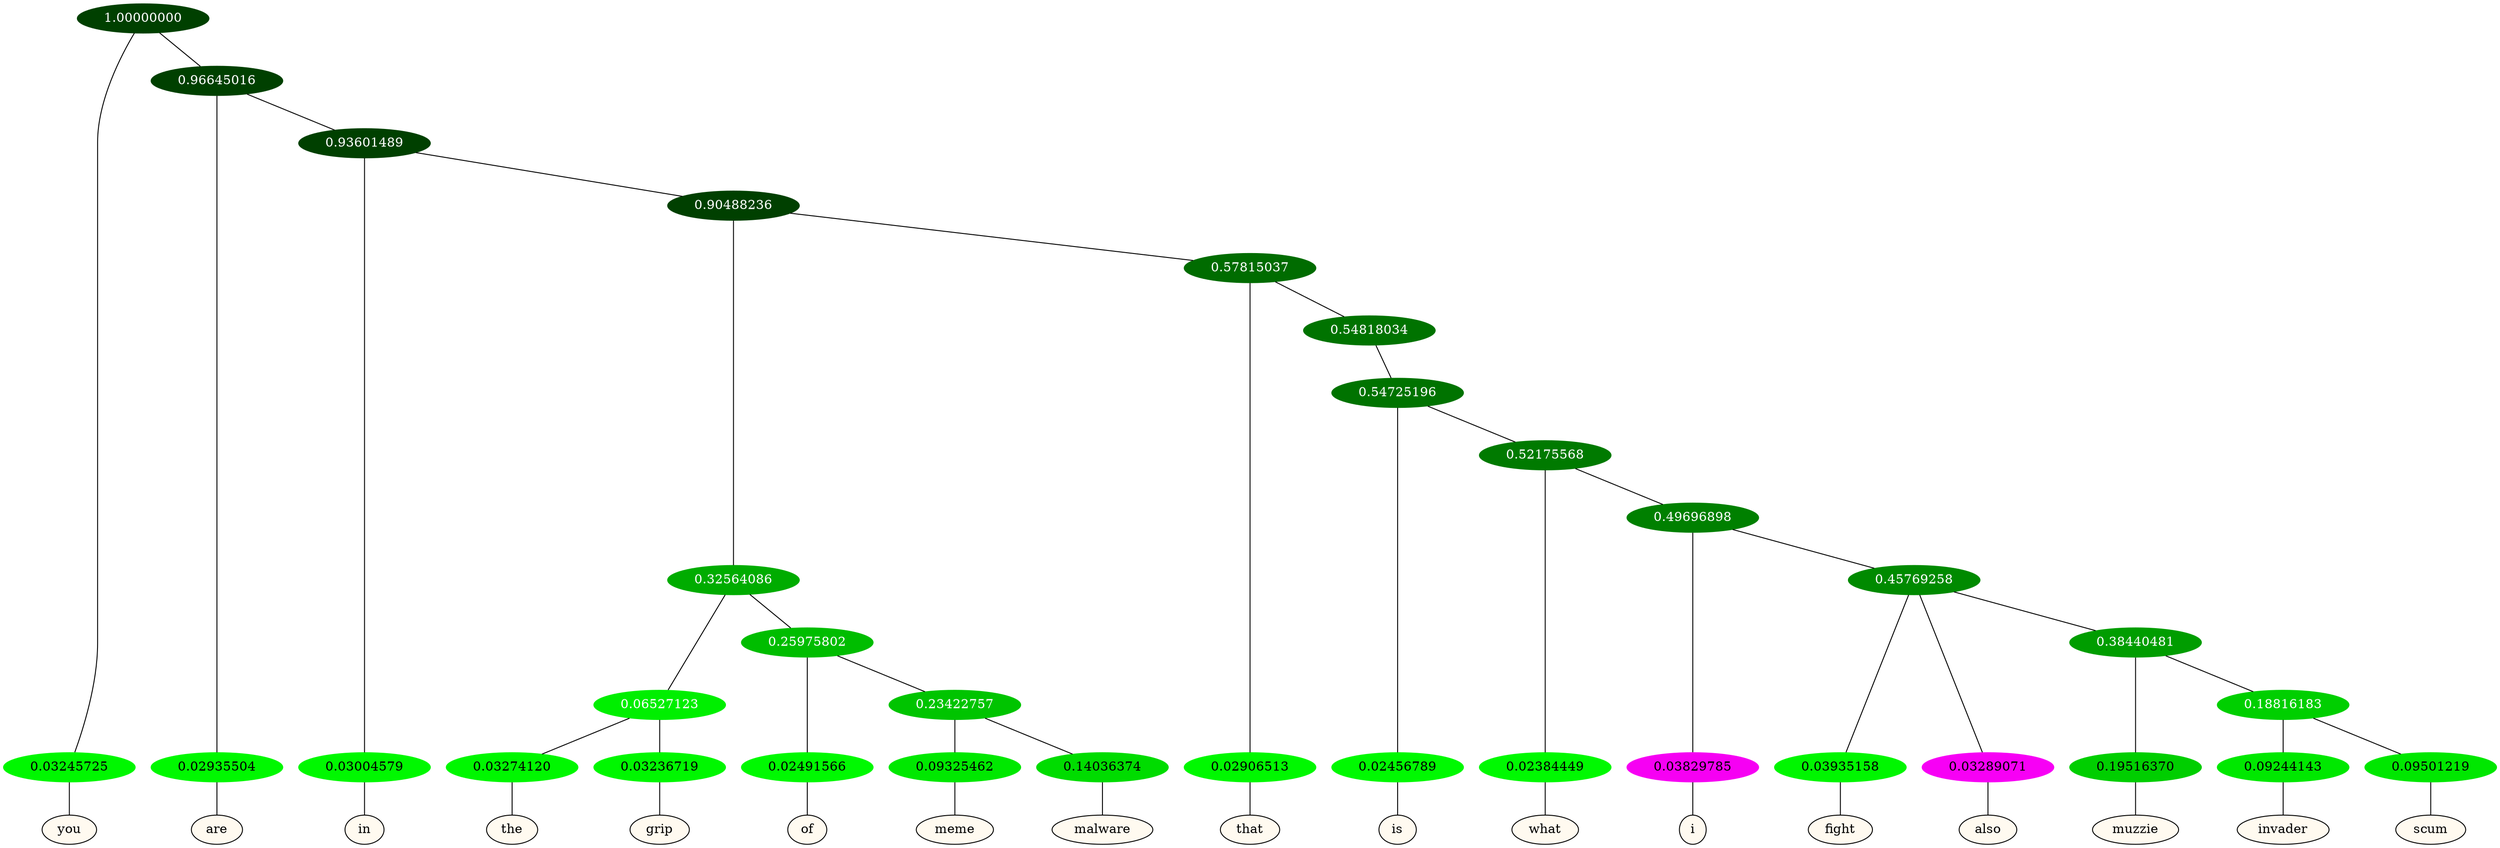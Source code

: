 graph {
	node [format=png height=0.15 nodesep=0.001 ordering=out overlap=prism overlap_scaling=0.01 ranksep=0.001 ratio=0.2 style=filled width=0.15]
	{
		rank=same
		a_w_1 [label=you color=black fillcolor=floralwhite style="filled,solid"]
		a_w_3 [label=are color=black fillcolor=floralwhite style="filled,solid"]
		a_w_5 [label=in color=black fillcolor=floralwhite style="filled,solid"]
		a_w_13 [label=the color=black fillcolor=floralwhite style="filled,solid"]
		a_w_14 [label=grip color=black fillcolor=floralwhite style="filled,solid"]
		a_w_15 [label=of color=black fillcolor=floralwhite style="filled,solid"]
		a_w_18 [label=meme color=black fillcolor=floralwhite style="filled,solid"]
		a_w_19 [label=malware color=black fillcolor=floralwhite style="filled,solid"]
		a_w_11 [label=that color=black fillcolor=floralwhite style="filled,solid"]
		a_w_20 [label=is color=black fillcolor=floralwhite style="filled,solid"]
		a_w_22 [label=what color=black fillcolor=floralwhite style="filled,solid"]
		a_w_24 [label=i color=black fillcolor=floralwhite style="filled,solid"]
		a_w_26 [label=fight color=black fillcolor=floralwhite style="filled,solid"]
		a_w_27 [label=also color=black fillcolor=floralwhite style="filled,solid"]
		a_w_29 [label=muzzie color=black fillcolor=floralwhite style="filled,solid"]
		a_w_31 [label=invader color=black fillcolor=floralwhite style="filled,solid"]
		a_w_32 [label=scum color=black fillcolor=floralwhite style="filled,solid"]
	}
	a_n_1 -- a_w_1
	a_n_3 -- a_w_3
	a_n_5 -- a_w_5
	a_n_13 -- a_w_13
	a_n_14 -- a_w_14
	a_n_15 -- a_w_15
	a_n_18 -- a_w_18
	a_n_19 -- a_w_19
	a_n_11 -- a_w_11
	a_n_20 -- a_w_20
	a_n_22 -- a_w_22
	a_n_24 -- a_w_24
	a_n_26 -- a_w_26
	a_n_27 -- a_w_27
	a_n_29 -- a_w_29
	a_n_31 -- a_w_31
	a_n_32 -- a_w_32
	{
		rank=same
		a_n_1 [label=0.03245725 color="0.334 1.000 0.968" fontcolor=black]
		a_n_3 [label=0.02935504 color="0.334 1.000 0.971" fontcolor=black]
		a_n_5 [label=0.03004579 color="0.334 1.000 0.970" fontcolor=black]
		a_n_13 [label=0.03274120 color="0.334 1.000 0.967" fontcolor=black]
		a_n_14 [label=0.03236719 color="0.334 1.000 0.968" fontcolor=black]
		a_n_15 [label=0.02491566 color="0.334 1.000 0.975" fontcolor=black]
		a_n_18 [label=0.09325462 color="0.334 1.000 0.907" fontcolor=black]
		a_n_19 [label=0.14036374 color="0.334 1.000 0.860" fontcolor=black]
		a_n_11 [label=0.02906513 color="0.334 1.000 0.971" fontcolor=black]
		a_n_20 [label=0.02456789 color="0.334 1.000 0.975" fontcolor=black]
		a_n_22 [label=0.02384449 color="0.334 1.000 0.976" fontcolor=black]
		a_n_24 [label=0.03829785 color="0.835 1.000 0.962" fontcolor=black]
		a_n_26 [label=0.03935158 color="0.334 1.000 0.961" fontcolor=black]
		a_n_27 [label=0.03289071 color="0.835 1.000 0.967" fontcolor=black]
		a_n_29 [label=0.19516370 color="0.334 1.000 0.805" fontcolor=black]
		a_n_31 [label=0.09244143 color="0.334 1.000 0.908" fontcolor=black]
		a_n_32 [label=0.09501219 color="0.334 1.000 0.905" fontcolor=black]
	}
	a_n_0 [label=1.00000000 color="0.334 1.000 0.250" fontcolor=grey99]
	a_n_0 -- a_n_1
	a_n_2 [label=0.96645016 color="0.334 1.000 0.250" fontcolor=grey99]
	a_n_0 -- a_n_2
	a_n_2 -- a_n_3
	a_n_4 [label=0.93601489 color="0.334 1.000 0.250" fontcolor=grey99]
	a_n_2 -- a_n_4
	a_n_4 -- a_n_5
	a_n_6 [label=0.90488236 color="0.334 1.000 0.250" fontcolor=grey99]
	a_n_4 -- a_n_6
	a_n_7 [label=0.32564086 color="0.334 1.000 0.674" fontcolor=grey99]
	a_n_6 -- a_n_7
	a_n_8 [label=0.57815037 color="0.334 1.000 0.422" fontcolor=grey99]
	a_n_6 -- a_n_8
	a_n_9 [label=0.06527123 color="0.334 1.000 0.935" fontcolor=grey99]
	a_n_7 -- a_n_9
	a_n_10 [label=0.25975802 color="0.334 1.000 0.740" fontcolor=grey99]
	a_n_7 -- a_n_10
	a_n_8 -- a_n_11
	a_n_12 [label=0.54818034 color="0.334 1.000 0.452" fontcolor=grey99]
	a_n_8 -- a_n_12
	a_n_9 -- a_n_13
	a_n_9 -- a_n_14
	a_n_10 -- a_n_15
	a_n_16 [label=0.23422757 color="0.334 1.000 0.766" fontcolor=grey99]
	a_n_10 -- a_n_16
	a_n_17 [label=0.54725196 color="0.334 1.000 0.453" fontcolor=grey99]
	a_n_12 -- a_n_17
	a_n_16 -- a_n_18
	a_n_16 -- a_n_19
	a_n_17 -- a_n_20
	a_n_21 [label=0.52175568 color="0.334 1.000 0.478" fontcolor=grey99]
	a_n_17 -- a_n_21
	a_n_21 -- a_n_22
	a_n_23 [label=0.49696898 color="0.334 1.000 0.503" fontcolor=grey99]
	a_n_21 -- a_n_23
	a_n_23 -- a_n_24
	a_n_25 [label=0.45769258 color="0.334 1.000 0.542" fontcolor=grey99]
	a_n_23 -- a_n_25
	a_n_25 -- a_n_26
	a_n_25 -- a_n_27
	a_n_28 [label=0.38440481 color="0.334 1.000 0.616" fontcolor=grey99]
	a_n_25 -- a_n_28
	a_n_28 -- a_n_29
	a_n_30 [label=0.18816183 color="0.334 1.000 0.812" fontcolor=grey99]
	a_n_28 -- a_n_30
	a_n_30 -- a_n_31
	a_n_30 -- a_n_32
}
